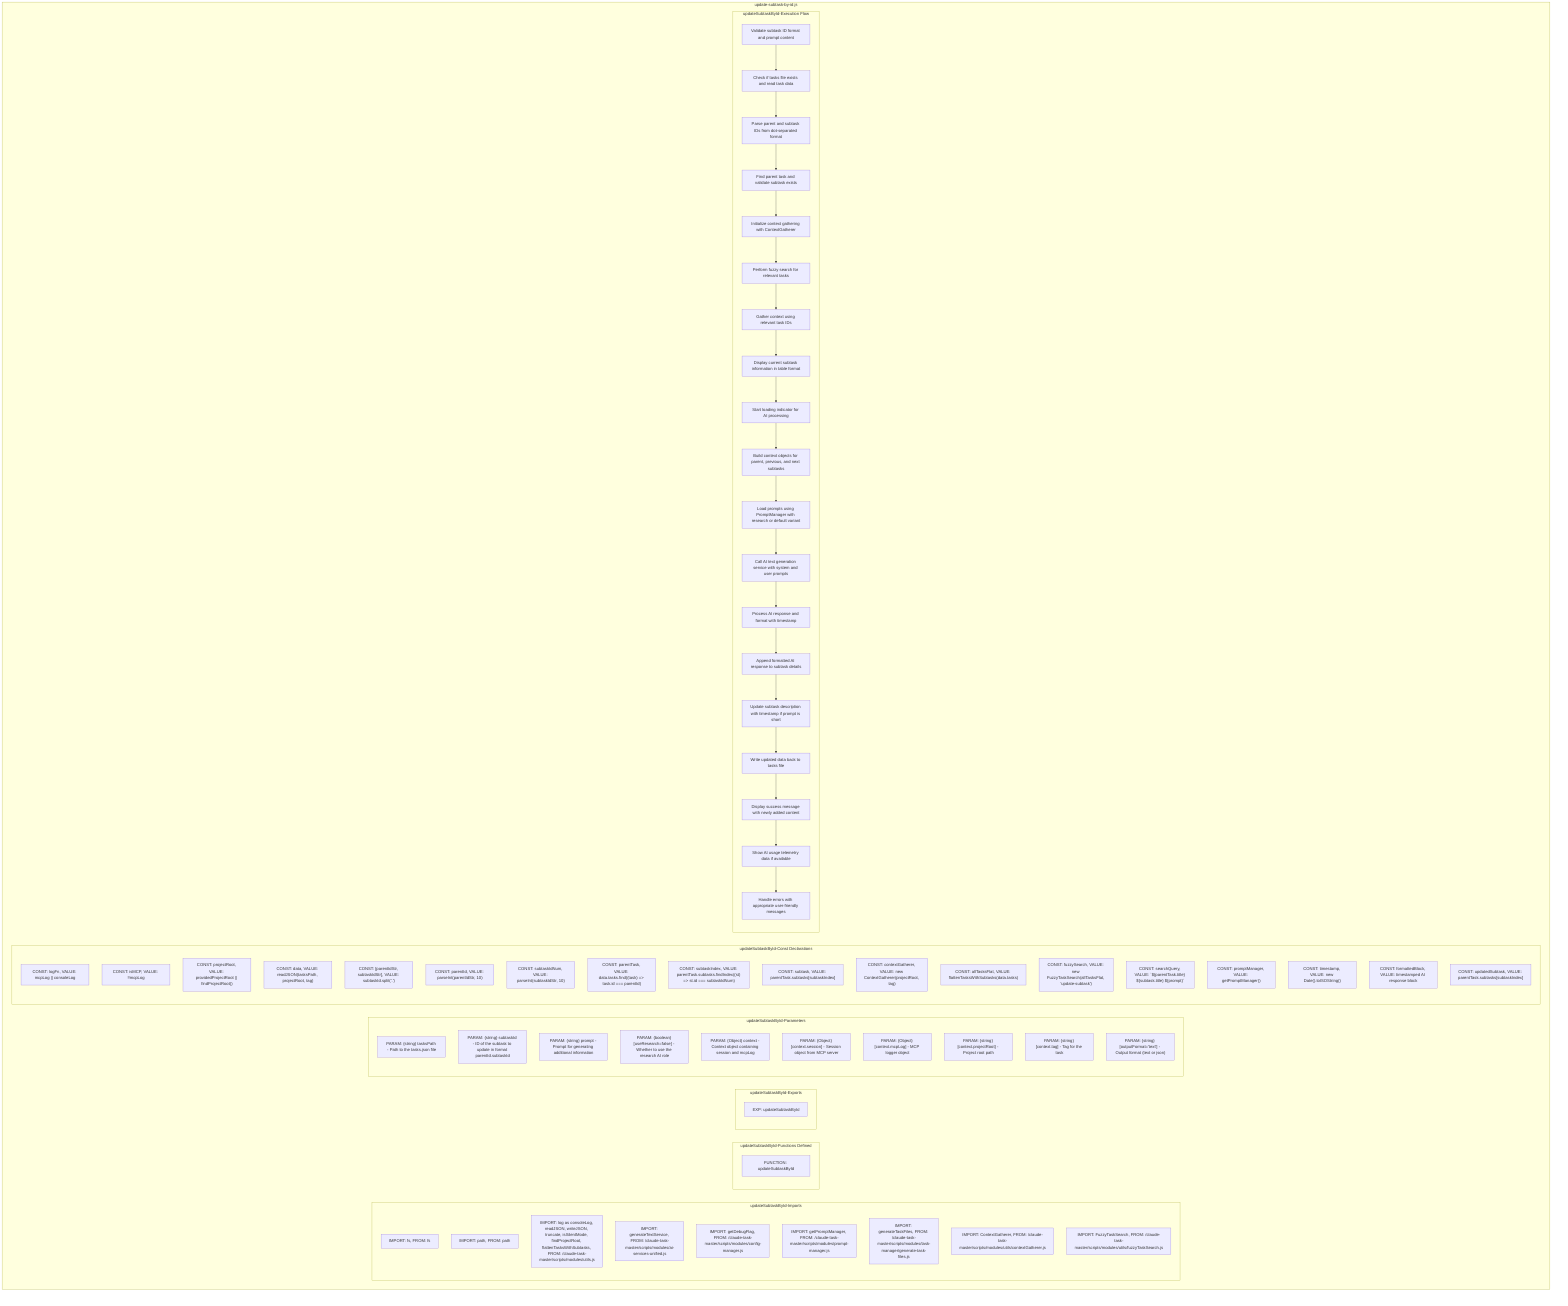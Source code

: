 flowchart TB
    subgraph updateSubtaskById-Imports["updateSubtaskById-Imports"]
        I1["IMPORT: fs, FROM: fs"]
        I2["IMPORT: path, FROM: path"]
        I7["IMPORT: log as consoleLog, readJSON, writeJSON, truncate, isSilentMode, findProjectRoot, flattenTasksWithSubtasks, FROM: /claude-task-master/scripts/modules/utils.js"]
        I8["IMPORT: generateTextService, FROM: /claude-task-master/scripts/modules/ai-services-unified.js"]
        I9["IMPORT: getDebugFlag, FROM: /claude-task-master/scripts/modules/config-manager.js"]
        I10["IMPORT: getPromptManager, FROM: /claude-task-master/scripts/modules/prompt-manager.js"]
        I11["IMPORT: generateTaskFiles, FROM: /claude-task-master/scripts/modules/task-manager/generate-task-files.js"]
        I12["IMPORT: ContextGatherer, FROM: /claude-task-master/scripts/modules/utils/contextGatherer.js"]
        I13["IMPORT: FuzzyTaskSearch, FROM: /claude-task-master/scripts/modules/utils/fuzzyTaskSearch.js"]
    end
    subgraph updateSubtaskById-FunctionsDefined["updateSubtaskById-Functions Defined"]
        FU1["FUNCTION: updateSubtaskById"]
    end
    subgraph updateSubtaskById-Exports["updateSubtaskById-Exports"]
        E1["EXP: updateSubtaskById"]
    end
    subgraph updateSubtaskById-Parameters["updateSubtaskById-Parameters"]
        P1["PARAM: {string} tasksPath - Path to the tasks.json file"]
        P2["PARAM: {string} subtaskId - ID of the subtask to update in format parentId.subtaskId"]
        P3["PARAM: {string} prompt - Prompt for generating additional information"]
        P4["PARAM: {boolean} [useResearch=false] - Whether to use the research AI role"]
        P5["PARAM: {Object} context - Context object containing session and mcpLog"]
        P6["PARAM: {Object} [context.session] - Session object from MCP server"]
        P7["PARAM: {Object} [context.mcpLog] - MCP logger object"]
        P8["PARAM: {string} [context.projectRoot] - Project root path"]
        P9["PARAM: {string} [context.tag] - Tag for the task"]
        P10["PARAM: {string} [outputFormat='text'] - Output format (text or json)"]
    end
    subgraph updateSubtaskById-Constants["updateSubtaskById-Const Declarations"]
        C1["CONST: logFn, VALUE: mcpLog || consoleLog"]
        C2["CONST: isMCP, VALUE: !!mcpLog"]
        C3["CONST: projectRoot, VALUE: providedProjectRoot || findProjectRoot()"]
        C4["CONST: data, VALUE: readJSON(tasksPath, projectRoot, tag)"]
        C5["CONST: [parentIdStr, subtaskIdStr], VALUE: subtaskId.split('.')"]
        C6["CONST: parentId, VALUE: parseInt(parentIdStr, 10)"]
        C7["CONST: subtaskIdNum, VALUE: parseInt(subtaskIdStr, 10)"]
        C8["CONST: parentTask, VALUE: data.tasks.find((task) => task.id === parentId)"]
        C9["CONST: subtaskIndex, VALUE: parentTask.subtasks.findIndex((st) => st.id === subtaskIdNum)"]
        C10["CONST: subtask, VALUE: parentTask.subtasks[subtaskIndex]"]
        C11["CONST: contextGatherer, VALUE: new ContextGatherer(projectRoot, tag)"]
        C12["CONST: allTasksFlat, VALUE: flattenTasksWithSubtasks(data.tasks)"]
        C13["CONST: fuzzySearch, VALUE: new FuzzyTaskSearch(allTasksFlat, 'update-subtask')"]
        C14["CONST: searchQuery, VALUE: `${parentTask.title} ${subtask.title} ${prompt}`"]
        C15["CONST: promptManager, VALUE: getPromptManager()"]
        C16["CONST: timestamp, VALUE: new Date().toISOString()"]
        C17["CONST: formattedBlock, VALUE: timestamped AI response block"]
        C18["CONST: updatedSubtask, VALUE: parentTask.subtasks[subtaskIndex]"]
    end
    subgraph updateSubtaskById-ExecutionFlow["updateSubtaskById-Execution Flow"]
        FL1["Validate subtask ID format and prompt content"]
        FL2["Check if tasks file exists and read task data"]
        FL3["Parse parent and subtask IDs from dot-separated format"]
        FL4["Find parent task and validate subtask exists"]
        FL5["Initialize context gathering with ContextGatherer"]
        FL6["Perform fuzzy search for relevant tasks"]
        FL7["Gather context using relevant task IDs"]
        FL8["Display current subtask information in table format"]
        FL9["Start loading indicator for AI processing"]
        FL10["Build context objects for parent, previous, and next subtasks"]
        FL11["Load prompts using PromptManager with research or default variant"]
        FL12["Call AI text generation service with system and user prompts"]
        FL13["Process AI response and format with timestamp"]
        FL14["Append formatted AI response to subtask details"]
        FL15["Update subtask description with timestamp if prompt is short"]
        FL16["Write updated data back to tasks file"]
        FL17["Display success message with newly added content"]
        FL18["Show AI usage telemetry data if available"]
        FL19["Handle errors with appropriate user-friendly messages"]
    end
    subgraph updateSubtaskById["update-subtask-by-id.js"]
        updateSubtaskById-Imports
        updateSubtaskById-FunctionsDefined
        updateSubtaskById-Exports
        updateSubtaskById-Parameters
        updateSubtaskById-Constants
        updateSubtaskById-ExecutionFlow
    end
    FL1 --> FL2
    FL2 --> FL3
    FL3 --> FL4
    FL4 --> FL5
    FL5 --> FL6
    FL6 --> FL7
    FL7 --> FL8
    FL8 --> FL9
    FL9 --> FL10
    FL10 --> FL11
    FL11 --> FL12
    FL12 --> FL13
    FL13 --> FL14
    FL14 --> FL15
    FL15 --> FL16
    FL16 --> FL17
    FL17 --> FL18
    FL18 --> FL19
